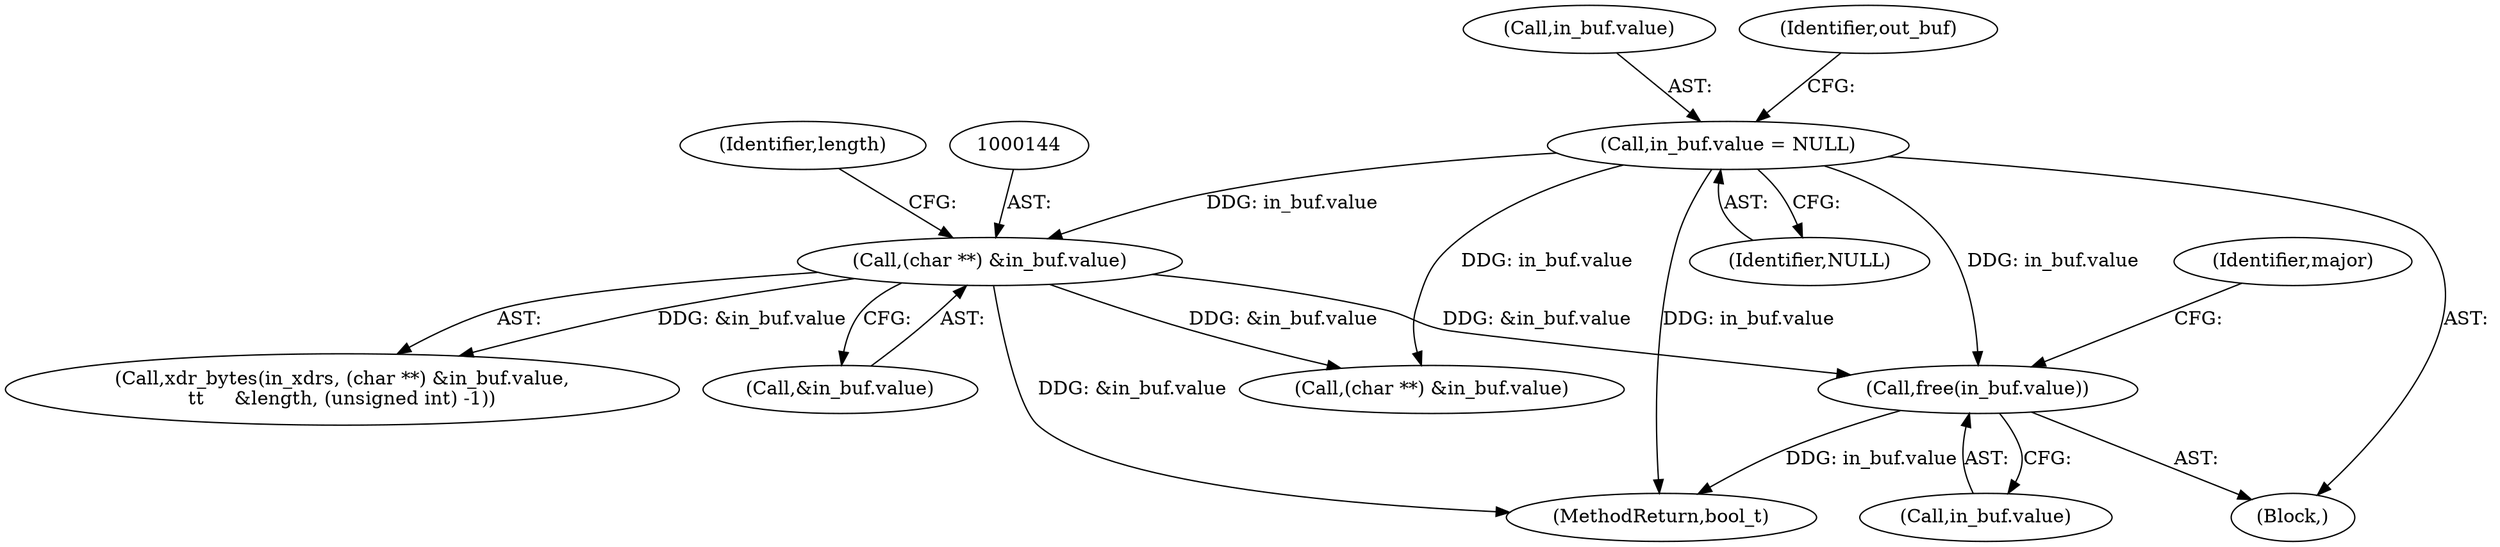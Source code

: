 digraph "0_krb5_a197e92349a4aa2141b5dff12e9dd44c2a2166e3_1@API" {
"1000201" [label="(Call,free(in_buf.value))"];
"1000129" [label="(Call,in_buf.value = NULL)"];
"1000143" [label="(Call,(char **) &in_buf.value)"];
"1000168" [label="(Call,(char **) &in_buf.value)"];
"1000141" [label="(Call,xdr_bytes(in_xdrs, (char **) &in_buf.value,\n\t\t     &length, (unsigned int) -1))"];
"1000201" [label="(Call,free(in_buf.value))"];
"1000133" [label="(Identifier,NULL)"];
"1000311" [label="(MethodReturn,bool_t)"];
"1000143" [label="(Call,(char **) &in_buf.value)"];
"1000130" [label="(Call,in_buf.value)"];
"1000136" [label="(Identifier,out_buf)"];
"1000129" [label="(Call,in_buf.value = NULL)"];
"1000150" [label="(Identifier,length)"];
"1000208" [label="(Identifier,major)"];
"1000202" [label="(Call,in_buf.value)"];
"1000111" [label="(Block,)"];
"1000145" [label="(Call,&in_buf.value)"];
"1000201" -> "1000111"  [label="AST: "];
"1000201" -> "1000202"  [label="CFG: "];
"1000202" -> "1000201"  [label="AST: "];
"1000208" -> "1000201"  [label="CFG: "];
"1000201" -> "1000311"  [label="DDG: in_buf.value"];
"1000129" -> "1000201"  [label="DDG: in_buf.value"];
"1000143" -> "1000201"  [label="DDG: &in_buf.value"];
"1000129" -> "1000111"  [label="AST: "];
"1000129" -> "1000133"  [label="CFG: "];
"1000130" -> "1000129"  [label="AST: "];
"1000133" -> "1000129"  [label="AST: "];
"1000136" -> "1000129"  [label="CFG: "];
"1000129" -> "1000311"  [label="DDG: in_buf.value"];
"1000129" -> "1000143"  [label="DDG: in_buf.value"];
"1000129" -> "1000168"  [label="DDG: in_buf.value"];
"1000143" -> "1000141"  [label="AST: "];
"1000143" -> "1000145"  [label="CFG: "];
"1000144" -> "1000143"  [label="AST: "];
"1000145" -> "1000143"  [label="AST: "];
"1000150" -> "1000143"  [label="CFG: "];
"1000143" -> "1000311"  [label="DDG: &in_buf.value"];
"1000143" -> "1000141"  [label="DDG: &in_buf.value"];
"1000143" -> "1000168"  [label="DDG: &in_buf.value"];
}
